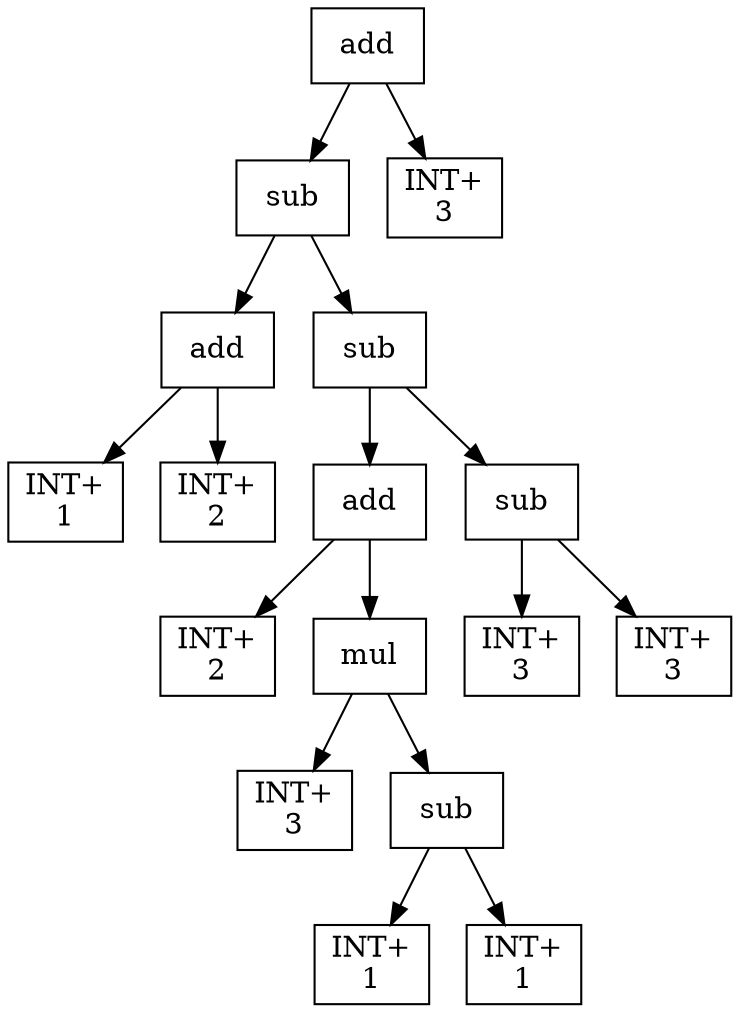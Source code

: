 digraph expr {
  node [shape=box];
  n1 [label="add"];
  n2 [label="sub"];
  n3 [label="add"];
  n4 [label="INT+\n1"];
  n5 [label="INT+\n2"];
  n3 -> n4;
  n3 -> n5;
  n6 [label="sub"];
  n7 [label="add"];
  n8 [label="INT+\n2"];
  n9 [label="mul"];
  n10 [label="INT+\n3"];
  n11 [label="sub"];
  n12 [label="INT+\n1"];
  n13 [label="INT+\n1"];
  n11 -> n12;
  n11 -> n13;
  n9 -> n10;
  n9 -> n11;
  n7 -> n8;
  n7 -> n9;
  n14 [label="sub"];
  n15 [label="INT+\n3"];
  n16 [label="INT+\n3"];
  n14 -> n15;
  n14 -> n16;
  n6 -> n7;
  n6 -> n14;
  n2 -> n3;
  n2 -> n6;
  n17 [label="INT+\n3"];
  n1 -> n2;
  n1 -> n17;
}